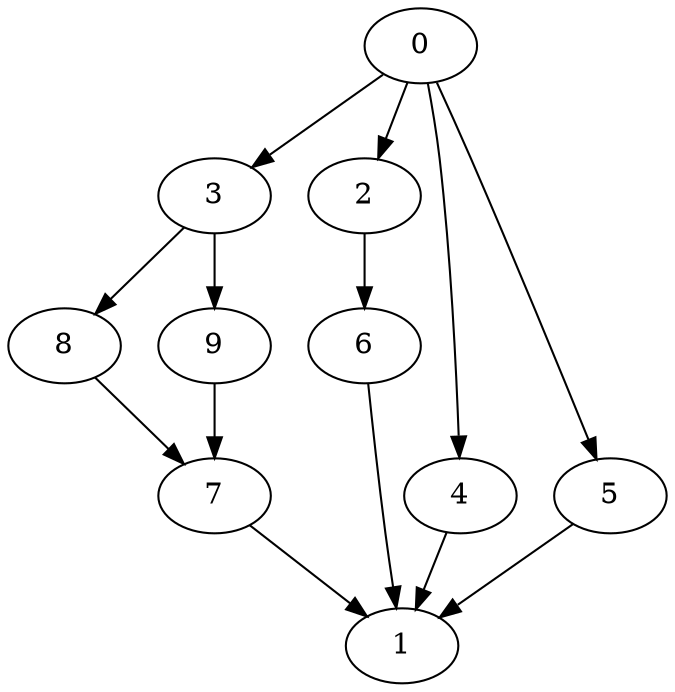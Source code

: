digraph "SeriesParallel-MaxBf-5_Nodes_10_CCR_10.00_WeightType_Random" {
	graph ["Duplicate states"=0,
		GraphType=S_P,
		"Max states in OPEN"=0,
		Modes="120000ms; topo-ordered tasks, ; Pruning: task equivalence, fixed order ready list, ; F-value: ; Optimisation: best schedule length (\
SL) optimisation on equal, ",
		NumberOfTasks=10,
		"Pruned using list schedule length"=20,
		"States removed from OPEN"=0,
		TargetSystem="Homogeneous-2",
		"Time to schedule (ms)"=100,
		"Total idle time"=0,
		"Total schedule length"=57,
		"Total sequential time"=57,
		"Total states created"=40
	];
	0	["Finish time"=7,
		Processor=0,
		"Start time"=0,
		Weight=7];
	3	["Finish time"=13,
		Processor=0,
		"Start time"=7,
		Weight=6];
	0 -> 3	[Weight=13];
	2	["Finish time"=29,
		Processor=0,
		"Start time"=25,
		Weight=4];
	0 -> 2	[Weight=59];
	4	["Finish time"=42,
		Processor=0,
		"Start time"=37,
		Weight=5];
	0 -> 4	[Weight=52];
	5	["Finish time"=54,
		Processor=0,
		"Start time"=49,
		Weight=5];
	0 -> 5	[Weight=66];
	8	["Finish time"=19,
		Processor=0,
		"Start time"=13,
		Weight=6];
	3 -> 8	[Weight=20];
	9	["Finish time"=25,
		Processor=0,
		"Start time"=19,
		Weight=6];
	3 -> 9	[Weight=33];
	7	["Finish time"=37,
		Processor=0,
		"Start time"=29,
		Weight=8];
	8 -> 7	[Weight=66];
	9 -> 7	[Weight=59];
	6	["Finish time"=49,
		Processor=0,
		"Start time"=42,
		Weight=7];
	2 -> 6	[Weight=39];
	1	["Finish time"=57,
		Processor=0,
		"Start time"=54,
		Weight=3];
	7 -> 1	[Weight=52];
	4 -> 1	[Weight=52];
	6 -> 1	[Weight=39];
	5 -> 1	[Weight=20];
}
